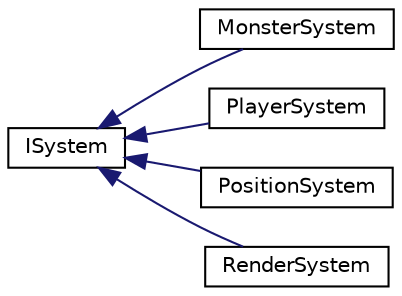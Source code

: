 digraph "Graphical Class Hierarchy"
{
 // LATEX_PDF_SIZE
  edge [fontname="Helvetica",fontsize="10",labelfontname="Helvetica",labelfontsize="10"];
  node [fontname="Helvetica",fontsize="10",shape=record];
  rankdir="LR";
  Node0 [label="ISystem",height=0.2,width=0.4,color="black", fillcolor="white", style="filled",URL="$classISystem.html",tooltip=" "];
  Node0 -> Node1 [dir="back",color="midnightblue",fontsize="10",style="solid",fontname="Helvetica"];
  Node1 [label="MonsterSystem",height=0.2,width=0.4,color="black", fillcolor="white", style="filled",URL="$classMonsterSystem.html",tooltip=" "];
  Node0 -> Node2 [dir="back",color="midnightblue",fontsize="10",style="solid",fontname="Helvetica"];
  Node2 [label="PlayerSystem",height=0.2,width=0.4,color="black", fillcolor="white", style="filled",URL="$classPlayerSystem.html",tooltip=" "];
  Node0 -> Node3 [dir="back",color="midnightblue",fontsize="10",style="solid",fontname="Helvetica"];
  Node3 [label="PositionSystem",height=0.2,width=0.4,color="black", fillcolor="white", style="filled",URL="$classPositionSystem.html",tooltip=" "];
  Node0 -> Node4 [dir="back",color="midnightblue",fontsize="10",style="solid",fontname="Helvetica"];
  Node4 [label="RenderSystem",height=0.2,width=0.4,color="black", fillcolor="white", style="filled",URL="$classRenderSystem.html",tooltip=" "];
}
